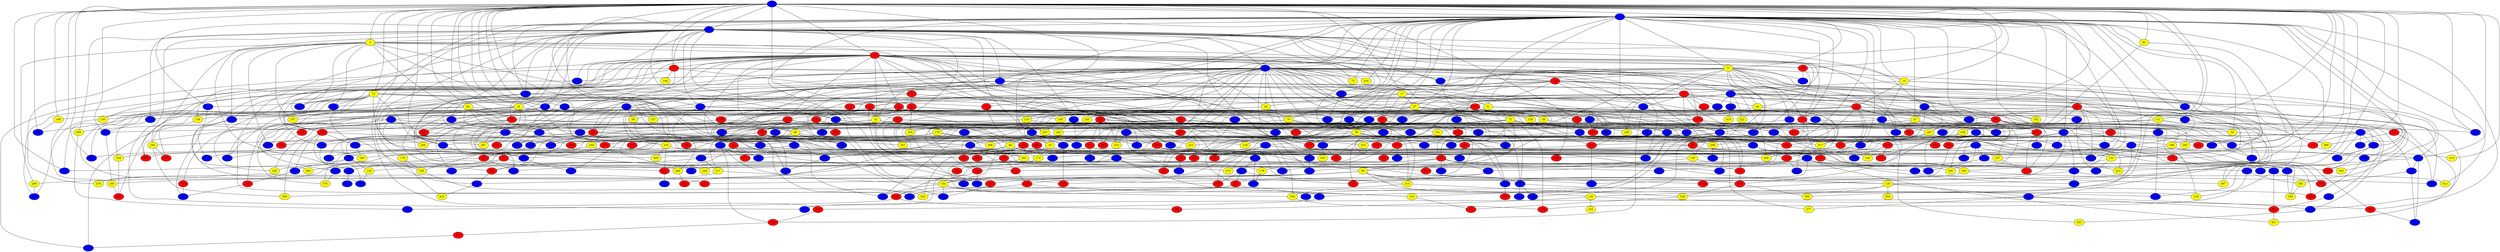 graph {
0 [style = filled fillcolor = blue];
1 [style = filled fillcolor = blue];
2 [style = filled fillcolor = blue];
3 [style = filled fillcolor = yellow];
4 [style = filled fillcolor = red];
5 [style = filled fillcolor = blue];
6 [style = filled fillcolor = yellow];
7 [style = filled fillcolor = blue];
8 [style = filled fillcolor = blue];
9 [style = filled fillcolor = red];
10 [style = filled fillcolor = yellow];
11 [style = filled fillcolor = blue];
12 [style = filled fillcolor = red];
13 [style = filled fillcolor = yellow];
14 [style = filled fillcolor = red];
15 [style = filled fillcolor = blue];
16 [style = filled fillcolor = red];
17 [style = filled fillcolor = yellow];
18 [style = filled fillcolor = yellow];
19 [style = filled fillcolor = red];
20 [style = filled fillcolor = red];
21 [style = filled fillcolor = red];
22 [style = filled fillcolor = red];
23 [style = filled fillcolor = red];
24 [style = filled fillcolor = blue];
25 [style = filled fillcolor = blue];
26 [style = filled fillcolor = red];
27 [style = filled fillcolor = yellow];
28 [style = filled fillcolor = red];
29 [style = filled fillcolor = blue];
30 [style = filled fillcolor = blue];
31 [style = filled fillcolor = yellow];
32 [style = filled fillcolor = yellow];
33 [style = filled fillcolor = blue];
34 [style = filled fillcolor = red];
35 [style = filled fillcolor = red];
36 [style = filled fillcolor = red];
37 [style = filled fillcolor = blue];
38 [style = filled fillcolor = yellow];
39 [style = filled fillcolor = yellow];
40 [style = filled fillcolor = red];
41 [style = filled fillcolor = blue];
42 [style = filled fillcolor = blue];
43 [style = filled fillcolor = blue];
44 [style = filled fillcolor = yellow];
45 [style = filled fillcolor = yellow];
46 [style = filled fillcolor = red];
47 [style = filled fillcolor = yellow];
48 [style = filled fillcolor = yellow];
49 [style = filled fillcolor = red];
50 [style = filled fillcolor = blue];
51 [style = filled fillcolor = blue];
52 [style = filled fillcolor = red];
53 [style = filled fillcolor = blue];
54 [style = filled fillcolor = yellow];
55 [style = filled fillcolor = blue];
56 [style = filled fillcolor = blue];
57 [style = filled fillcolor = blue];
58 [style = filled fillcolor = red];
59 [style = filled fillcolor = yellow];
60 [style = filled fillcolor = red];
61 [style = filled fillcolor = blue];
62 [style = filled fillcolor = red];
63 [style = filled fillcolor = red];
64 [style = filled fillcolor = yellow];
65 [style = filled fillcolor = blue];
66 [style = filled fillcolor = red];
67 [style = filled fillcolor = blue];
68 [style = filled fillcolor = yellow];
69 [style = filled fillcolor = blue];
70 [style = filled fillcolor = yellow];
71 [style = filled fillcolor = red];
72 [style = filled fillcolor = yellow];
73 [style = filled fillcolor = red];
74 [style = filled fillcolor = blue];
75 [style = filled fillcolor = yellow];
76 [style = filled fillcolor = blue];
77 [style = filled fillcolor = blue];
78 [style = filled fillcolor = red];
79 [style = filled fillcolor = red];
80 [style = filled fillcolor = blue];
81 [style = filled fillcolor = red];
82 [style = filled fillcolor = blue];
83 [style = filled fillcolor = yellow];
84 [style = filled fillcolor = red];
85 [style = filled fillcolor = red];
86 [style = filled fillcolor = blue];
87 [style = filled fillcolor = blue];
88 [style = filled fillcolor = blue];
89 [style = filled fillcolor = red];
90 [style = filled fillcolor = blue];
91 [style = filled fillcolor = blue];
92 [style = filled fillcolor = blue];
93 [style = filled fillcolor = red];
94 [style = filled fillcolor = yellow];
95 [style = filled fillcolor = blue];
96 [style = filled fillcolor = yellow];
97 [style = filled fillcolor = red];
98 [style = filled fillcolor = blue];
99 [style = filled fillcolor = red];
100 [style = filled fillcolor = blue];
101 [style = filled fillcolor = yellow];
102 [style = filled fillcolor = blue];
103 [style = filled fillcolor = red];
104 [style = filled fillcolor = red];
105 [style = filled fillcolor = yellow];
106 [style = filled fillcolor = blue];
107 [style = filled fillcolor = yellow];
108 [style = filled fillcolor = red];
109 [style = filled fillcolor = blue];
110 [style = filled fillcolor = blue];
111 [style = filled fillcolor = yellow];
112 [style = filled fillcolor = blue];
113 [style = filled fillcolor = blue];
114 [style = filled fillcolor = yellow];
115 [style = filled fillcolor = blue];
116 [style = filled fillcolor = blue];
117 [style = filled fillcolor = red];
118 [style = filled fillcolor = blue];
119 [style = filled fillcolor = yellow];
120 [style = filled fillcolor = yellow];
121 [style = filled fillcolor = blue];
122 [style = filled fillcolor = blue];
123 [style = filled fillcolor = red];
124 [style = filled fillcolor = red];
125 [style = filled fillcolor = yellow];
126 [style = filled fillcolor = yellow];
127 [style = filled fillcolor = blue];
128 [style = filled fillcolor = red];
129 [style = filled fillcolor = red];
130 [style = filled fillcolor = blue];
131 [style = filled fillcolor = blue];
132 [style = filled fillcolor = yellow];
133 [style = filled fillcolor = red];
134 [style = filled fillcolor = red];
135 [style = filled fillcolor = yellow];
136 [style = filled fillcolor = yellow];
137 [style = filled fillcolor = red];
138 [style = filled fillcolor = yellow];
139 [style = filled fillcolor = yellow];
140 [style = filled fillcolor = red];
141 [style = filled fillcolor = red];
142 [style = filled fillcolor = blue];
143 [style = filled fillcolor = red];
144 [style = filled fillcolor = yellow];
145 [style = filled fillcolor = blue];
146 [style = filled fillcolor = yellow];
147 [style = filled fillcolor = red];
148 [style = filled fillcolor = yellow];
149 [style = filled fillcolor = red];
150 [style = filled fillcolor = red];
151 [style = filled fillcolor = red];
152 [style = filled fillcolor = red];
153 [style = filled fillcolor = red];
154 [style = filled fillcolor = yellow];
155 [style = filled fillcolor = blue];
156 [style = filled fillcolor = red];
157 [style = filled fillcolor = yellow];
158 [style = filled fillcolor = blue];
159 [style = filled fillcolor = blue];
160 [style = filled fillcolor = yellow];
161 [style = filled fillcolor = blue];
162 [style = filled fillcolor = blue];
163 [style = filled fillcolor = yellow];
164 [style = filled fillcolor = blue];
165 [style = filled fillcolor = yellow];
166 [style = filled fillcolor = blue];
167 [style = filled fillcolor = blue];
168 [style = filled fillcolor = blue];
169 [style = filled fillcolor = blue];
170 [style = filled fillcolor = yellow];
171 [style = filled fillcolor = red];
172 [style = filled fillcolor = blue];
173 [style = filled fillcolor = yellow];
174 [style = filled fillcolor = blue];
175 [style = filled fillcolor = red];
176 [style = filled fillcolor = red];
177 [style = filled fillcolor = blue];
178 [style = filled fillcolor = yellow];
179 [style = filled fillcolor = yellow];
180 [style = filled fillcolor = red];
181 [style = filled fillcolor = red];
182 [style = filled fillcolor = yellow];
183 [style = filled fillcolor = blue];
184 [style = filled fillcolor = red];
185 [style = filled fillcolor = blue];
186 [style = filled fillcolor = blue];
187 [style = filled fillcolor = blue];
188 [style = filled fillcolor = yellow];
189 [style = filled fillcolor = blue];
190 [style = filled fillcolor = red];
191 [style = filled fillcolor = blue];
192 [style = filled fillcolor = red];
193 [style = filled fillcolor = blue];
194 [style = filled fillcolor = blue];
195 [style = filled fillcolor = blue];
196 [style = filled fillcolor = blue];
197 [style = filled fillcolor = blue];
198 [style = filled fillcolor = yellow];
199 [style = filled fillcolor = red];
200 [style = filled fillcolor = yellow];
201 [style = filled fillcolor = blue];
202 [style = filled fillcolor = blue];
203 [style = filled fillcolor = blue];
204 [style = filled fillcolor = blue];
205 [style = filled fillcolor = blue];
206 [style = filled fillcolor = blue];
207 [style = filled fillcolor = yellow];
208 [style = filled fillcolor = yellow];
209 [style = filled fillcolor = blue];
210 [style = filled fillcolor = yellow];
211 [style = filled fillcolor = blue];
212 [style = filled fillcolor = red];
213 [style = filled fillcolor = blue];
214 [style = filled fillcolor = red];
215 [style = filled fillcolor = blue];
216 [style = filled fillcolor = red];
217 [style = filled fillcolor = yellow];
218 [style = filled fillcolor = blue];
219 [style = filled fillcolor = blue];
220 [style = filled fillcolor = yellow];
221 [style = filled fillcolor = red];
222 [style = filled fillcolor = yellow];
223 [style = filled fillcolor = yellow];
224 [style = filled fillcolor = blue];
225 [style = filled fillcolor = red];
226 [style = filled fillcolor = red];
227 [style = filled fillcolor = blue];
228 [style = filled fillcolor = red];
229 [style = filled fillcolor = blue];
230 [style = filled fillcolor = yellow];
231 [style = filled fillcolor = red];
232 [style = filled fillcolor = red];
233 [style = filled fillcolor = yellow];
234 [style = filled fillcolor = blue];
235 [style = filled fillcolor = blue];
236 [style = filled fillcolor = yellow];
237 [style = filled fillcolor = blue];
238 [style = filled fillcolor = red];
239 [style = filled fillcolor = red];
240 [style = filled fillcolor = yellow];
241 [style = filled fillcolor = blue];
242 [style = filled fillcolor = yellow];
243 [style = filled fillcolor = blue];
244 [style = filled fillcolor = red];
245 [style = filled fillcolor = blue];
246 [style = filled fillcolor = blue];
247 [style = filled fillcolor = yellow];
248 [style = filled fillcolor = yellow];
249 [style = filled fillcolor = yellow];
250 [style = filled fillcolor = blue];
251 [style = filled fillcolor = blue];
252 [style = filled fillcolor = red];
253 [style = filled fillcolor = blue];
254 [style = filled fillcolor = red];
255 [style = filled fillcolor = blue];
256 [style = filled fillcolor = red];
257 [style = filled fillcolor = yellow];
258 [style = filled fillcolor = yellow];
259 [style = filled fillcolor = blue];
260 [style = filled fillcolor = yellow];
261 [style = filled fillcolor = red];
262 [style = filled fillcolor = red];
263 [style = filled fillcolor = blue];
264 [style = filled fillcolor = blue];
265 [style = filled fillcolor = red];
266 [style = filled fillcolor = red];
267 [style = filled fillcolor = red];
268 [style = filled fillcolor = yellow];
269 [style = filled fillcolor = yellow];
270 [style = filled fillcolor = red];
271 [style = filled fillcolor = blue];
272 [style = filled fillcolor = red];
273 [style = filled fillcolor = yellow];
274 [style = filled fillcolor = yellow];
275 [style = filled fillcolor = red];
276 [style = filled fillcolor = yellow];
277 [style = filled fillcolor = red];
278 [style = filled fillcolor = red];
279 [style = filled fillcolor = blue];
280 [style = filled fillcolor = red];
281 [style = filled fillcolor = blue];
282 [style = filled fillcolor = blue];
283 [style = filled fillcolor = yellow];
284 [style = filled fillcolor = blue];
285 [style = filled fillcolor = blue];
286 [style = filled fillcolor = red];
287 [style = filled fillcolor = yellow];
288 [style = filled fillcolor = blue];
289 [style = filled fillcolor = yellow];
290 [style = filled fillcolor = blue];
291 [style = filled fillcolor = blue];
292 [style = filled fillcolor = red];
293 [style = filled fillcolor = blue];
294 [style = filled fillcolor = blue];
295 [style = filled fillcolor = blue];
296 [style = filled fillcolor = blue];
297 [style = filled fillcolor = blue];
298 [style = filled fillcolor = blue];
299 [style = filled fillcolor = blue];
300 [style = filled fillcolor = blue];
301 [style = filled fillcolor = blue];
302 [style = filled fillcolor = blue];
303 [style = filled fillcolor = red];
304 [style = filled fillcolor = red];
305 [style = filled fillcolor = blue];
306 [style = filled fillcolor = yellow];
307 [style = filled fillcolor = blue];
308 [style = filled fillcolor = red];
309 [style = filled fillcolor = yellow];
310 [style = filled fillcolor = yellow];
311 [style = filled fillcolor = red];
312 [style = filled fillcolor = blue];
313 [style = filled fillcolor = red];
314 [style = filled fillcolor = yellow];
315 [style = filled fillcolor = yellow];
316 [style = filled fillcolor = blue];
317 [style = filled fillcolor = blue];
318 [style = filled fillcolor = yellow];
319 [style = filled fillcolor = blue];
320 [style = filled fillcolor = yellow];
321 [style = filled fillcolor = blue];
322 [style = filled fillcolor = blue];
323 [style = filled fillcolor = blue];
324 [style = filled fillcolor = red];
325 [style = filled fillcolor = red];
326 [style = filled fillcolor = yellow];
327 [style = filled fillcolor = blue];
328 [style = filled fillcolor = yellow];
329 [style = filled fillcolor = red];
330 [style = filled fillcolor = red];
331 [style = filled fillcolor = red];
332 [style = filled fillcolor = yellow];
333 [style = filled fillcolor = yellow];
334 [style = filled fillcolor = red];
335 [style = filled fillcolor = blue];
336 [style = filled fillcolor = blue];
337 [style = filled fillcolor = red];
338 [style = filled fillcolor = yellow];
339 [style = filled fillcolor = blue];
340 [style = filled fillcolor = yellow];
341 [style = filled fillcolor = blue];
342 [style = filled fillcolor = blue];
343 [style = filled fillcolor = blue];
344 [style = filled fillcolor = blue];
345 [style = filled fillcolor = blue];
346 [style = filled fillcolor = blue];
347 [style = filled fillcolor = blue];
348 [style = filled fillcolor = red];
349 [style = filled fillcolor = yellow];
350 [style = filled fillcolor = yellow];
351 [style = filled fillcolor = red];
352 [style = filled fillcolor = red];
353 [style = filled fillcolor = yellow];
354 [style = filled fillcolor = blue];
355 [style = filled fillcolor = red];
356 [style = filled fillcolor = blue];
357 [style = filled fillcolor = blue];
358 [style = filled fillcolor = blue];
359 [style = filled fillcolor = red];
360 [style = filled fillcolor = blue];
361 [style = filled fillcolor = red];
362 [style = filled fillcolor = yellow];
363 [style = filled fillcolor = blue];
364 [style = filled fillcolor = red];
365 [style = filled fillcolor = blue];
366 [style = filled fillcolor = red];
367 [style = filled fillcolor = blue];
368 [style = filled fillcolor = red];
369 [style = filled fillcolor = blue];
370 [style = filled fillcolor = red];
371 [style = filled fillcolor = blue];
372 [style = filled fillcolor = red];
373 [style = filled fillcolor = blue];
374 [style = filled fillcolor = red];
375 [style = filled fillcolor = yellow];
376 [style = filled fillcolor = blue];
377 [style = filled fillcolor = yellow];
378 [style = filled fillcolor = blue];
379 [style = filled fillcolor = blue];
380 [style = filled fillcolor = blue];
381 [style = filled fillcolor = blue];
382 [style = filled fillcolor = yellow];
383 [style = filled fillcolor = blue];
384 [style = filled fillcolor = yellow];
385 [style = filled fillcolor = blue];
386 [style = filled fillcolor = yellow];
387 [style = filled fillcolor = blue];
388 [style = filled fillcolor = blue];
389 [style = filled fillcolor = blue];
390 [style = filled fillcolor = blue];
391 [style = filled fillcolor = blue];
392 [style = filled fillcolor = blue];
393 [style = filled fillcolor = yellow];
394 [style = filled fillcolor = yellow];
395 [style = filled fillcolor = blue];
396 [style = filled fillcolor = blue];
397 [style = filled fillcolor = yellow];
398 [style = filled fillcolor = blue];
399 [style = filled fillcolor = blue];
400 [style = filled fillcolor = yellow];
401 [style = filled fillcolor = blue];
402 [style = filled fillcolor = blue];
403 [style = filled fillcolor = blue];
404 [style = filled fillcolor = blue];
405 [style = filled fillcolor = red];
406 [style = filled fillcolor = blue];
407 [style = filled fillcolor = blue];
408 [style = filled fillcolor = yellow];
409 [style = filled fillcolor = yellow];
410 [style = filled fillcolor = red];
411 [style = filled fillcolor = blue];
412 [style = filled fillcolor = yellow];
413 [style = filled fillcolor = blue];
414 [style = filled fillcolor = blue];
415 [style = filled fillcolor = red];
416 [style = filled fillcolor = blue];
417 [style = filled fillcolor = yellow];
418 [style = filled fillcolor = blue];
419 [style = filled fillcolor = yellow];
420 [style = filled fillcolor = red];
421 [style = filled fillcolor = yellow];
422 [style = filled fillcolor = yellow];
423 [style = filled fillcolor = yellow];
424 [style = filled fillcolor = yellow];
0 -- 6;
0 -- 8;
0 -- 9;
0 -- 10;
0 -- 13;
0 -- 17;
0 -- 18;
0 -- 19;
0 -- 30;
0 -- 35;
0 -- 51;
0 -- 58;
0 -- 66;
0 -- 76;
0 -- 4;
0 -- 3;
0 -- 2;
0 -- 1;
0 -- 82;
0 -- 83;
0 -- 87;
0 -- 89;
0 -- 91;
0 -- 98;
0 -- 99;
0 -- 104;
0 -- 111;
0 -- 120;
0 -- 122;
0 -- 142;
0 -- 148;
0 -- 159;
0 -- 175;
0 -- 192;
0 -- 200;
0 -- 203;
0 -- 207;
0 -- 262;
0 -- 310;
0 -- 338;
0 -- 346;
0 -- 385;
0 -- 387;
1 -- 2;
1 -- 5;
1 -- 6;
1 -- 7;
1 -- 10;
1 -- 11;
1 -- 13;
1 -- 21;
1 -- 27;
1 -- 31;
1 -- 32;
1 -- 38;
1 -- 39;
1 -- 41;
1 -- 45;
1 -- 47;
1 -- 54;
1 -- 61;
1 -- 66;
1 -- 70;
1 -- 75;
1 -- 83;
1 -- 85;
1 -- 86;
1 -- 109;
1 -- 110;
1 -- 162;
1 -- 172;
1 -- 188;
1 -- 203;
1 -- 208;
1 -- 230;
1 -- 284;
1 -- 285;
1 -- 295;
1 -- 296;
1 -- 300;
1 -- 314;
1 -- 323;
1 -- 324;
1 -- 325;
1 -- 329;
1 -- 332;
1 -- 359;
1 -- 365;
1 -- 379;
1 -- 412;
1 -- 423;
2 -- 3;
2 -- 5;
2 -- 7;
2 -- 8;
2 -- 9;
2 -- 11;
2 -- 15;
2 -- 18;
2 -- 21;
2 -- 30;
2 -- 33;
2 -- 35;
2 -- 37;
2 -- 53;
2 -- 55;
2 -- 64;
2 -- 74;
2 -- 84;
2 -- 102;
2 -- 110;
2 -- 149;
2 -- 162;
2 -- 179;
2 -- 190;
2 -- 277;
2 -- 288;
2 -- 295;
2 -- 301;
2 -- 309;
2 -- 340;
2 -- 356;
2 -- 406;
3 -- 4;
3 -- 15;
3 -- 42;
3 -- 94;
3 -- 99;
3 -- 107;
3 -- 131;
3 -- 145;
3 -- 157;
3 -- 201;
3 -- 218;
3 -- 240;
3 -- 276;
3 -- 289;
3 -- 314;
4 -- 9;
4 -- 10;
4 -- 12;
4 -- 13;
4 -- 24;
4 -- 32;
4 -- 33;
4 -- 34;
4 -- 44;
4 -- 46;
4 -- 52;
4 -- 60;
4 -- 68;
4 -- 75;
4 -- 79;
4 -- 95;
4 -- 99;
4 -- 110;
4 -- 136;
4 -- 138;
4 -- 145;
4 -- 149;
4 -- 174;
4 -- 186;
4 -- 194;
4 -- 219;
4 -- 235;
4 -- 236;
4 -- 247;
4 -- 260;
4 -- 279;
4 -- 315;
4 -- 331;
4 -- 384;
4 -- 413;
5 -- 12;
5 -- 22;
5 -- 40;
5 -- 86;
5 -- 153;
5 -- 175;
5 -- 180;
5 -- 196;
5 -- 213;
5 -- 222;
5 -- 231;
5 -- 264;
5 -- 382;
6 -- 14;
6 -- 21;
6 -- 29;
6 -- 33;
6 -- 41;
6 -- 49;
6 -- 51;
6 -- 58;
6 -- 62;
6 -- 65;
6 -- 77;
6 -- 97;
6 -- 102;
6 -- 114;
6 -- 167;
6 -- 258;
6 -- 303;
6 -- 344;
7 -- 15;
7 -- 17;
7 -- 22;
7 -- 92;
7 -- 109;
7 -- 198;
7 -- 211;
7 -- 229;
8 -- 49;
8 -- 56;
8 -- 245;
8 -- 281;
8 -- 298;
9 -- 14;
9 -- 16;
9 -- 70;
9 -- 143;
9 -- 144;
9 -- 352;
9 -- 378;
10 -- 22;
10 -- 36;
10 -- 67;
10 -- 132;
10 -- 400;
11 -- 12;
11 -- 14;
11 -- 19;
11 -- 20;
11 -- 23;
11 -- 24;
11 -- 31;
11 -- 35;
11 -- 37;
11 -- 38;
11 -- 43;
11 -- 44;
11 -- 52;
11 -- 55;
11 -- 60;
11 -- 64;
11 -- 75;
11 -- 101;
11 -- 111;
11 -- 112;
11 -- 113;
11 -- 117;
11 -- 118;
11 -- 128;
11 -- 132;
11 -- 136;
11 -- 150;
11 -- 162;
11 -- 166;
11 -- 174;
11 -- 201;
11 -- 219;
11 -- 230;
11 -- 241;
11 -- 243;
11 -- 261;
11 -- 274;
11 -- 337;
11 -- 339;
11 -- 397;
11 -- 403;
11 -- 410;
12 -- 38;
12 -- 50;
12 -- 96;
12 -- 98;
12 -- 114;
12 -- 137;
12 -- 169;
12 -- 184;
12 -- 211;
12 -- 235;
12 -- 270;
12 -- 321;
12 -- 334;
13 -- 20;
13 -- 26;
13 -- 91;
13 -- 122;
13 -- 127;
13 -- 131;
13 -- 173;
13 -- 195;
13 -- 198;
13 -- 201;
13 -- 214;
13 -- 285;
13 -- 287;
13 -- 387;
14 -- 17;
14 -- 36;
14 -- 59;
14 -- 104;
14 -- 117;
14 -- 130;
14 -- 235;
14 -- 258;
14 -- 308;
14 -- 369;
14 -- 409;
15 -- 46;
15 -- 66;
15 -- 68;
15 -- 78;
15 -- 108;
15 -- 117;
15 -- 138;
15 -- 157;
16 -- 26;
16 -- 108;
16 -- 252;
17 -- 19;
17 -- 27;
17 -- 56;
17 -- 57;
17 -- 97;
17 -- 137;
18 -- 56;
18 -- 74;
18 -- 84;
18 -- 85;
18 -- 98;
18 -- 224;
18 -- 240;
18 -- 249;
18 -- 254;
18 -- 288;
18 -- 408;
19 -- 23;
19 -- 32;
19 -- 126;
19 -- 149;
19 -- 151;
19 -- 273;
19 -- 360;
20 -- 226;
21 -- 42;
21 -- 53;
21 -- 133;
21 -- 143;
21 -- 227;
21 -- 246;
21 -- 297;
21 -- 369;
21 -- 371;
22 -- 25;
22 -- 47;
22 -- 50;
22 -- 81;
22 -- 85;
22 -- 161;
22 -- 165;
22 -- 232;
22 -- 294;
22 -- 326;
22 -- 379;
23 -- 29;
23 -- 37;
23 -- 68;
23 -- 71;
23 -- 100;
23 -- 105;
23 -- 113;
23 -- 180;
23 -- 199;
23 -- 206;
23 -- 261;
23 -- 282;
23 -- 404;
24 -- 59;
24 -- 79;
24 -- 95;
24 -- 157;
24 -- 160;
24 -- 193;
24 -- 237;
24 -- 251;
24 -- 299;
25 -- 381;
26 -- 28;
26 -- 41;
26 -- 58;
26 -- 63;
26 -- 105;
26 -- 121;
26 -- 176;
26 -- 183;
26 -- 224;
26 -- 352;
27 -- 52;
27 -- 63;
27 -- 72;
27 -- 118;
27 -- 126;
27 -- 150;
27 -- 281;
27 -- 332;
27 -- 399;
28 -- 164;
28 -- 172;
28 -- 229;
28 -- 246;
29 -- 51;
29 -- 205;
29 -- 394;
29 -- 396;
30 -- 47;
30 -- 139;
30 -- 163;
30 -- 421;
31 -- 45;
31 -- 49;
31 -- 123;
31 -- 169;
31 -- 181;
31 -- 220;
31 -- 283;
31 -- 360;
32 -- 39;
32 -- 48;
32 -- 73;
32 -- 146;
32 -- 249;
32 -- 272;
32 -- 290;
33 -- 72;
34 -- 107;
34 -- 124;
34 -- 140;
34 -- 165;
34 -- 188;
34 -- 239;
34 -- 244;
34 -- 305;
34 -- 392;
35 -- 92;
35 -- 163;
35 -- 255;
35 -- 260;
35 -- 370;
35 -- 404;
36 -- 40;
36 -- 42;
36 -- 43;
36 -- 44;
36 -- 64;
36 -- 81;
36 -- 129;
36 -- 196;
36 -- 212;
36 -- 223;
36 -- 257;
36 -- 398;
36 -- 406;
37 -- 45;
37 -- 48;
37 -- 71;
37 -- 115;
37 -- 140;
37 -- 210;
37 -- 226;
37 -- 306;
37 -- 393;
37 -- 404;
38 -- 171;
38 -- 318;
39 -- 57;
39 -- 90;
39 -- 152;
39 -- 156;
39 -- 160;
39 -- 174;
39 -- 193;
39 -- 210;
39 -- 277;
39 -- 280;
39 -- 401;
40 -- 61;
40 -- 109;
40 -- 220;
40 -- 246;
40 -- 302;
40 -- 354;
40 -- 356;
40 -- 383;
40 -- 388;
41 -- 88;
41 -- 100;
41 -- 128;
41 -- 221;
41 -- 238;
41 -- 291;
42 -- 87;
42 -- 155;
42 -- 217;
42 -- 356;
42 -- 403;
43 -- 118;
43 -- 228;
43 -- 293;
44 -- 70;
44 -- 105;
44 -- 180;
45 -- 63;
45 -- 173;
45 -- 238;
46 -- 71;
46 -- 112;
46 -- 170;
46 -- 172;
46 -- 184;
46 -- 291;
46 -- 322;
47 -- 69;
47 -- 102;
47 -- 134;
47 -- 247;
48 -- 60;
48 -- 186;
48 -- 189;
48 -- 234;
48 -- 242;
48 -- 296;
49 -- 54;
49 -- 61;
49 -- 62;
49 -- 129;
49 -- 262;
50 -- 77;
50 -- 80;
50 -- 128;
50 -- 197;
51 -- 253;
51 -- 321;
51 -- 416;
52 -- 54;
52 -- 73;
52 -- 76;
52 -- 88;
52 -- 112;
52 -- 226;
52 -- 309;
53 -- 125;
53 -- 176;
54 -- 386;
55 -- 113;
55 -- 115;
55 -- 141;
55 -- 182;
55 -- 257;
56 -- 151;
56 -- 190;
56 -- 256;
57 -- 161;
57 -- 195;
57 -- 381;
58 -- 80;
59 -- 349;
60 -- 96;
60 -- 137;
60 -- 142;
60 -- 239;
60 -- 273;
60 -- 307;
60 -- 343;
60 -- 380;
60 -- 401;
61 -- 93;
61 -- 141;
61 -- 205;
61 -- 273;
61 -- 283;
61 -- 317;
61 -- 334;
61 -- 341;
62 -- 152;
62 -- 279;
63 -- 89;
63 -- 103;
63 -- 316;
63 -- 331;
64 -- 67;
64 -- 97;
64 -- 222;
65 -- 79;
65 -- 134;
65 -- 305;
66 -- 171;
66 -- 255;
66 -- 323;
66 -- 405;
67 -- 187;
67 -- 330;
67 -- 397;
68 -- 90;
68 -- 92;
68 -- 104;
68 -- 268;
68 -- 306;
68 -- 346;
69 -- 74;
69 -- 81;
69 -- 150;
69 -- 292;
69 -- 355;
69 -- 359;
69 -- 415;
70 -- 77;
70 -- 194;
70 -- 197;
70 -- 299;
70 -- 390;
71 -- 88;
71 -- 106;
71 -- 120;
72 -- 80;
72 -- 87;
72 -- 101;
72 -- 119;
72 -- 209;
72 -- 266;
72 -- 275;
72 -- 377;
72 -- 378;
72 -- 413;
73 -- 100;
73 -- 124;
73 -- 159;
73 -- 223;
73 -- 335;
73 -- 395;
74 -- 93;
76 -- 127;
76 -- 158;
76 -- 175;
76 -- 284;
76 -- 292;
76 -- 365;
76 -- 411;
77 -- 152;
77 -- 153;
77 -- 188;
77 -- 236;
78 -- 347;
79 -- 90;
79 -- 123;
79 -- 159;
79 -- 254;
79 -- 298;
80 -- 151;
80 -- 317;
81 -- 89;
81 -- 358;
82 -- 107;
82 -- 209;
82 -- 215;
82 -- 354;
83 -- 208;
83 -- 282;
84 -- 91;
84 -- 116;
84 -- 134;
84 -- 191;
84 -- 363;
84 -- 396;
85 -- 252;
85 -- 272;
85 -- 355;
85 -- 388;
86 -- 283;
87 -- 322;
88 -- 122;
88 -- 125;
88 -- 155;
88 -- 367;
88 -- 371;
89 -- 225;
90 -- 96;
90 -- 147;
90 -- 213;
90 -- 362;
91 -- 200;
92 -- 391;
93 -- 178;
93 -- 245;
93 -- 260;
94 -- 136;
94 -- 145;
94 -- 148;
94 -- 164;
94 -- 182;
94 -- 293;
94 -- 362;
94 -- 368;
95 -- 167;
95 -- 190;
95 -- 218;
95 -- 248;
95 -- 375;
96 -- 135;
96 -- 154;
96 -- 177;
96 -- 200;
96 -- 214;
96 -- 224;
96 -- 280;
96 -- 329;
97 -- 182;
97 -- 259;
97 -- 278;
97 -- 357;
98 -- 203;
98 -- 243;
98 -- 258;
98 -- 265;
99 -- 241;
99 -- 344;
101 -- 316;
103 -- 120;
105 -- 420;
107 -- 133;
108 -- 147;
108 -- 207;
109 -- 163;
109 -- 373;
110 -- 131;
110 -- 206;
110 -- 215;
110 -- 259;
110 -- 385;
111 -- 116;
111 -- 208;
111 -- 284;
111 -- 322;
111 -- 368;
112 -- 140;
112 -- 240;
113 -- 119;
113 -- 314;
113 -- 336;
114 -- 147;
114 -- 187;
116 -- 302;
117 -- 202;
117 -- 292;
117 -- 305;
117 -- 307;
118 -- 169;
118 -- 351;
120 -- 135;
120 -- 166;
120 -- 297;
120 -- 350;
120 -- 415;
121 -- 232;
121 -- 234;
121 -- 276;
123 -- 348;
123 -- 396;
124 -- 132;
124 -- 139;
124 -- 143;
124 -- 154;
124 -- 379;
124 -- 405;
125 -- 391;
126 -- 241;
127 -- 154;
127 -- 171;
127 -- 195;
127 -- 228;
129 -- 156;
129 -- 218;
129 -- 250;
129 -- 270;
130 -- 146;
130 -- 271;
130 -- 340;
130 -- 358;
130 -- 367;
132 -- 320;
132 -- 376;
133 -- 256;
135 -- 286;
135 -- 324;
135 -- 333;
136 -- 414;
137 -- 330;
138 -- 267;
139 -- 199;
139 -- 303;
140 -- 173;
140 -- 176;
140 -- 185;
140 -- 334;
141 -- 177;
142 -- 318;
142 -- 382;
143 -- 199;
145 -- 391;
145 -- 418;
147 -- 251;
147 -- 255;
148 -- 385;
149 -- 155;
149 -- 269;
149 -- 319;
149 -- 325;
149 -- 349;
150 -- 177;
150 -- 364;
151 -- 183;
151 -- 215;
151 -- 313;
152 -- 247;
153 -- 178;
154 -- 236;
154 -- 335;
154 -- 341;
154 -- 395;
155 -- 244;
156 -- 189;
158 -- 304;
159 -- 179;
160 -- 323;
160 -- 328;
161 -- 221;
161 -- 249;
161 -- 253;
161 -- 345;
161 -- 363;
161 -- 421;
162 -- 231;
162 -- 281;
162 -- 313;
163 -- 209;
163 -- 300;
163 -- 423;
164 -- 248;
164 -- 257;
164 -- 316;
164 -- 319;
165 -- 207;
166 -- 192;
167 -- 194;
167 -- 298;
168 -- 197;
170 -- 320;
170 -- 364;
170 -- 372;
170 -- 374;
172 -- 357;
173 -- 349;
174 -- 184;
174 -- 225;
174 -- 353;
175 -- 310;
175 -- 409;
176 -- 358;
178 -- 407;
179 -- 198;
179 -- 424;
181 -- 383;
181 -- 386;
185 -- 204;
185 -- 407;
186 -- 205;
186 -- 216;
186 -- 233;
186 -- 237;
186 -- 308;
187 -- 315;
187 -- 417;
188 -- 324;
188 -- 388;
190 -- 202;
192 -- 228;
193 -- 232;
193 -- 252;
193 -- 320;
193 -- 352;
193 -- 409;
194 -- 330;
194 -- 387;
195 -- 217;
195 -- 254;
198 -- 242;
199 -- 295;
199 -- 301;
200 -- 337;
204 -- 210;
204 -- 221;
204 -- 272;
205 -- 289;
205 -- 381;
205 -- 412;
206 -- 238;
206 -- 339;
206 -- 408;
207 -- 261;
208 -- 268;
208 -- 367;
208 -- 375;
210 -- 242;
210 -- 338;
211 -- 308;
212 -- 417;
215 -- 290;
217 -- 276;
217 -- 390;
219 -- 414;
220 -- 234;
221 -- 269;
221 -- 318;
221 -- 392;
222 -- 233;
224 -- 227;
224 -- 302;
224 -- 402;
225 -- 233;
225 -- 239;
228 -- 311;
229 -- 256;
229 -- 274;
229 -- 287;
229 -- 372;
229 -- 410;
231 -- 287;
232 -- 336;
233 -- 361;
234 -- 360;
236 -- 275;
237 -- 375;
238 -- 326;
239 -- 286;
239 -- 312;
240 -- 267;
240 -- 269;
241 -- 327;
244 -- 347;
247 -- 270;
251 -- 263;
253 -- 275;
253 -- 304;
253 -- 370;
254 -- 296;
256 -- 406;
256 -- 418;
259 -- 362;
259 -- 395;
262 -- 266;
262 -- 282;
264 -- 419;
266 -- 355;
266 -- 389;
268 -- 327;
271 -- 400;
271 -- 401;
274 -- 331;
274 -- 403;
274 -- 408;
277 -- 339;
280 -- 335;
284 -- 303;
284 -- 380;
284 -- 411;
285 -- 347;
288 -- 328;
289 -- 414;
291 -- 399;
293 -- 326;
293 -- 417;
294 -- 376;
296 -- 424;
297 -- 301;
297 -- 304;
297 -- 354;
297 -- 377;
300 -- 327;
304 -- 421;
305 -- 389;
305 -- 422;
307 -- 325;
307 -- 420;
309 -- 312;
311 -- 378;
313 -- 369;
317 -- 398;
319 -- 340;
320 -- 357;
320 -- 383;
321 -- 370;
321 -- 416;
324 -- 416;
328 -- 337;
330 -- 338;
330 -- 394;
331 -- 342;
338 -- 361;
339 -- 413;
345 -- 397;
349 -- 351;
354 -- 422;
357 -- 366;
358 -- 393;
362 -- 384;
362 -- 423;
382 -- 393;
398 -- 415;
404 -- 420;
}

